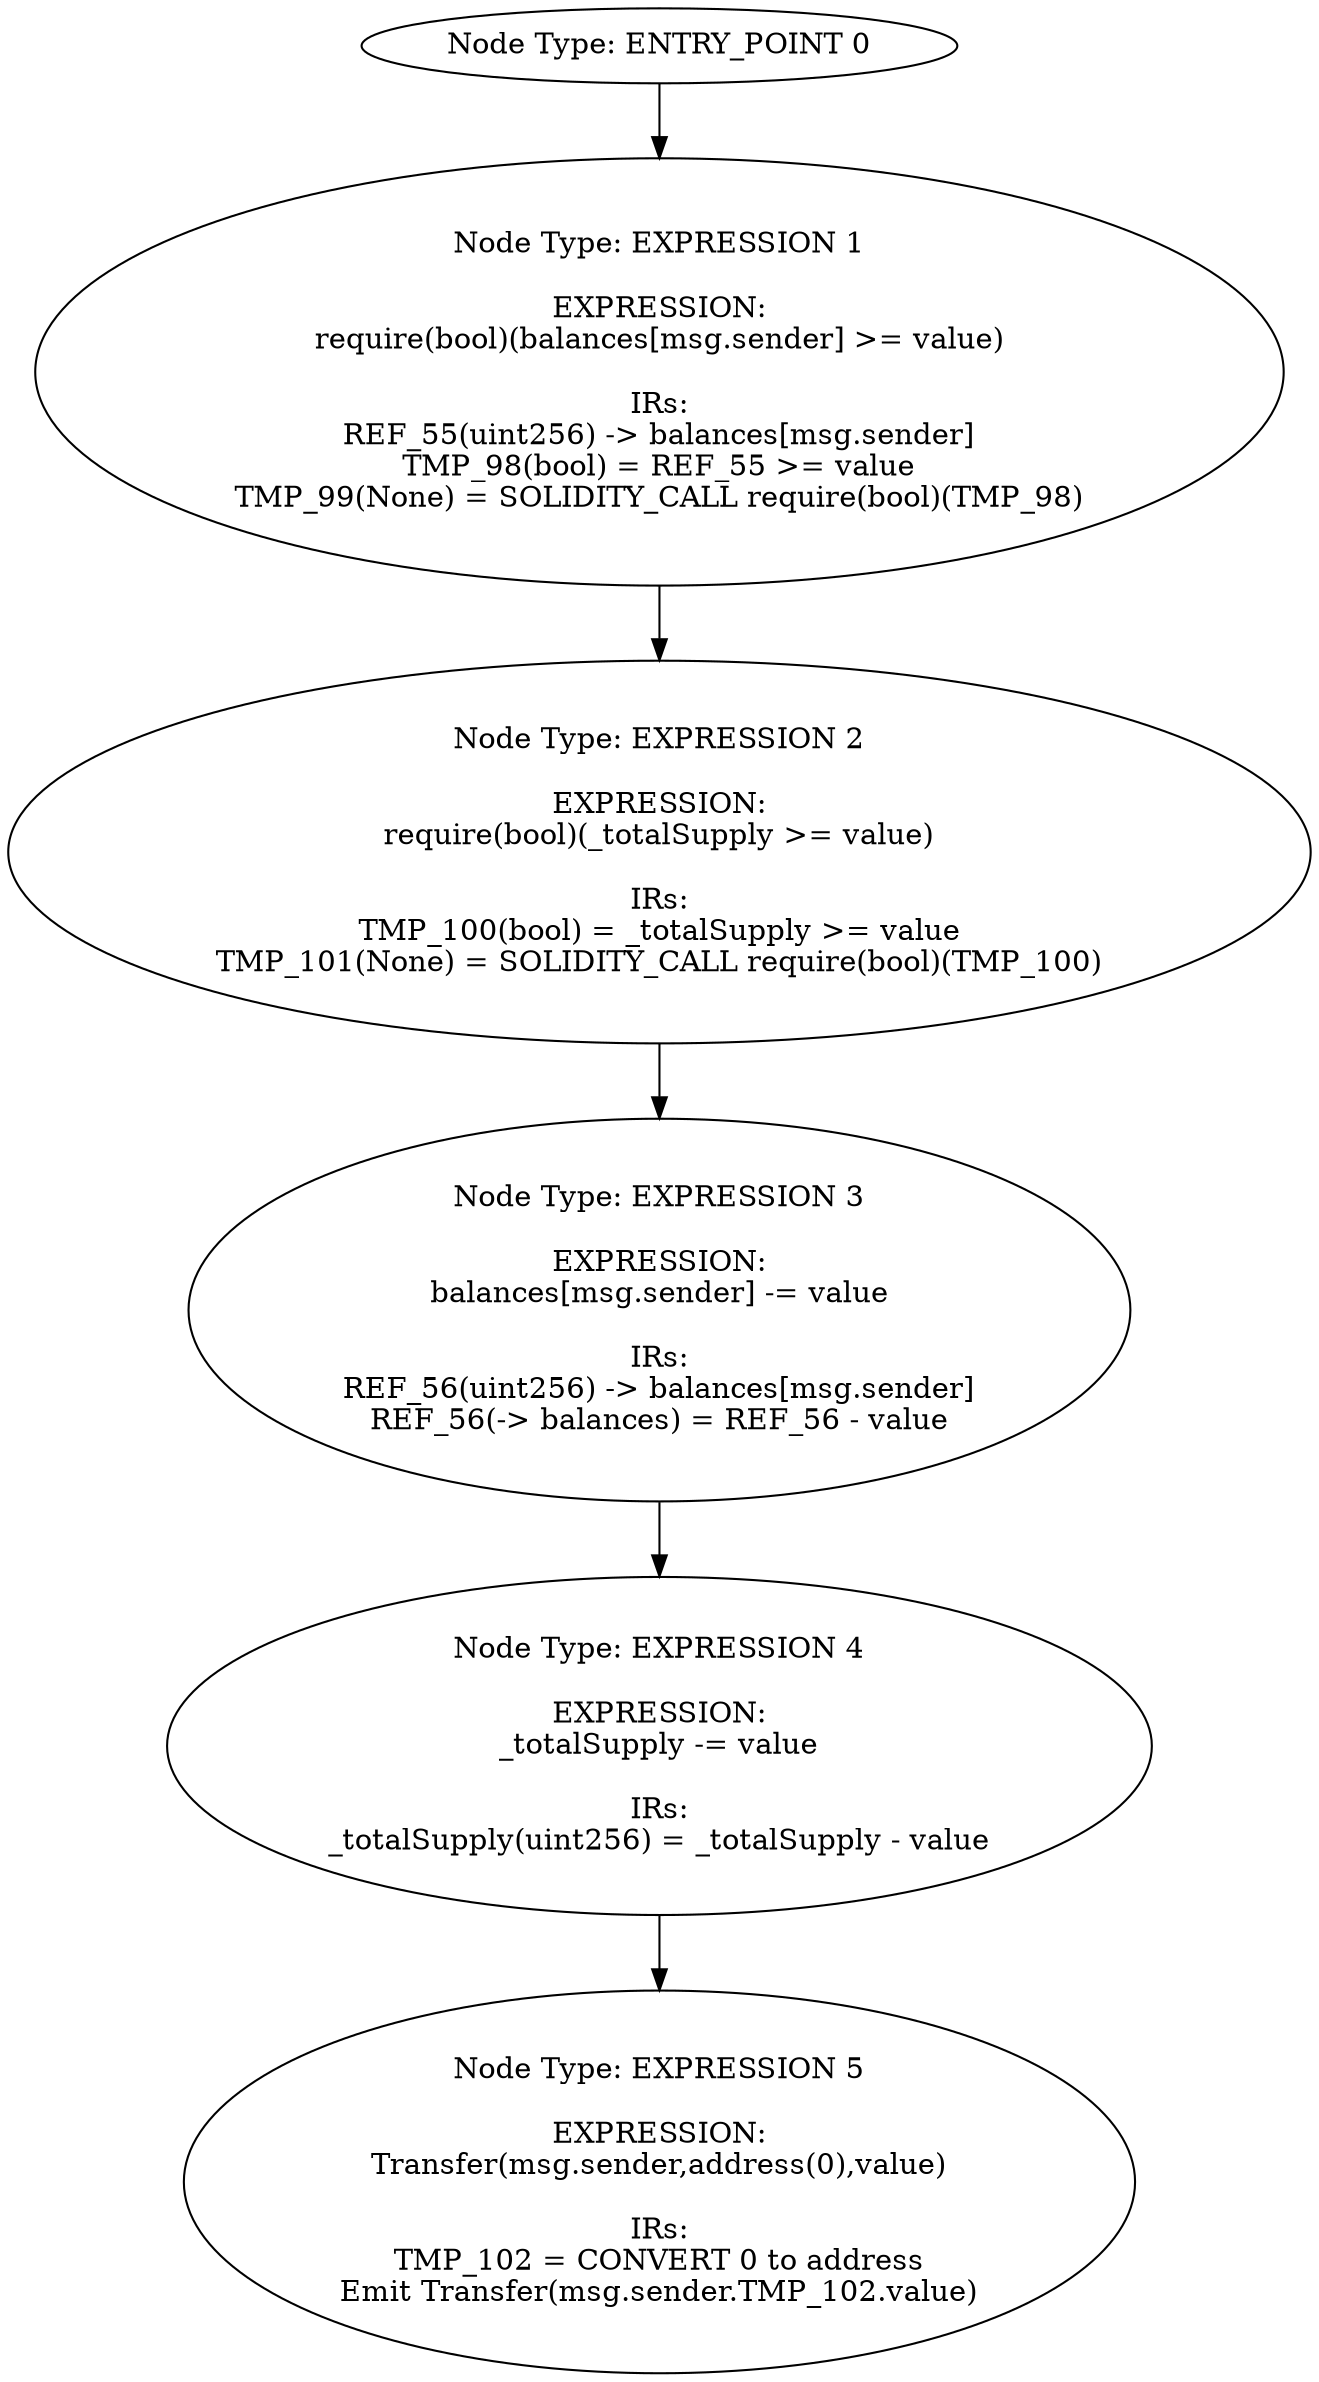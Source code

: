 digraph{
0[label="Node Type: ENTRY_POINT 0
"];
0->1;
1[label="Node Type: EXPRESSION 1

EXPRESSION:
require(bool)(balances[msg.sender] >= value)

IRs:
REF_55(uint256) -> balances[msg.sender]
TMP_98(bool) = REF_55 >= value
TMP_99(None) = SOLIDITY_CALL require(bool)(TMP_98)"];
1->2;
2[label="Node Type: EXPRESSION 2

EXPRESSION:
require(bool)(_totalSupply >= value)

IRs:
TMP_100(bool) = _totalSupply >= value
TMP_101(None) = SOLIDITY_CALL require(bool)(TMP_100)"];
2->3;
3[label="Node Type: EXPRESSION 3

EXPRESSION:
balances[msg.sender] -= value

IRs:
REF_56(uint256) -> balances[msg.sender]
REF_56(-> balances) = REF_56 - value"];
3->4;
4[label="Node Type: EXPRESSION 4

EXPRESSION:
_totalSupply -= value

IRs:
_totalSupply(uint256) = _totalSupply - value"];
4->5;
5[label="Node Type: EXPRESSION 5

EXPRESSION:
Transfer(msg.sender,address(0),value)

IRs:
TMP_102 = CONVERT 0 to address
Emit Transfer(msg.sender.TMP_102.value)"];
}

